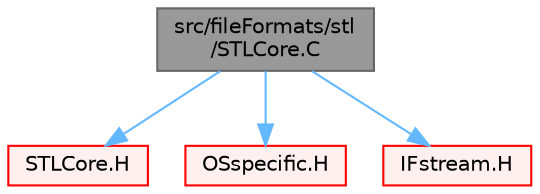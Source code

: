 digraph "src/fileFormats/stl/STLCore.C"
{
 // LATEX_PDF_SIZE
  bgcolor="transparent";
  edge [fontname=Helvetica,fontsize=10,labelfontname=Helvetica,labelfontsize=10];
  node [fontname=Helvetica,fontsize=10,shape=box,height=0.2,width=0.4];
  Node1 [id="Node000001",label="src/fileFormats/stl\l/STLCore.C",height=0.2,width=0.4,color="gray40", fillcolor="grey60", style="filled", fontcolor="black",tooltip=" "];
  Node1 -> Node2 [id="edge1_Node000001_Node000002",color="steelblue1",style="solid",tooltip=" "];
  Node2 [id="Node000002",label="STLCore.H",height=0.2,width=0.4,color="red", fillcolor="#FFF0F0", style="filled",URL="$STLCore_8H.html",tooltip=" "];
  Node1 -> Node232 [id="edge2_Node000001_Node000232",color="steelblue1",style="solid",tooltip=" "];
  Node232 [id="Node000232",label="OSspecific.H",height=0.2,width=0.4,color="red", fillcolor="#FFF0F0", style="filled",URL="$OSspecific_8H.html",tooltip="Functions used by OpenFOAM that are specific to POSIX compliant operating systems and need to be repl..."];
  Node1 -> Node236 [id="edge3_Node000001_Node000236",color="steelblue1",style="solid",tooltip=" "];
  Node236 [id="Node000236",label="IFstream.H",height=0.2,width=0.4,color="red", fillcolor="#FFF0F0", style="filled",URL="$IFstream_8H.html",tooltip=" "];
}
